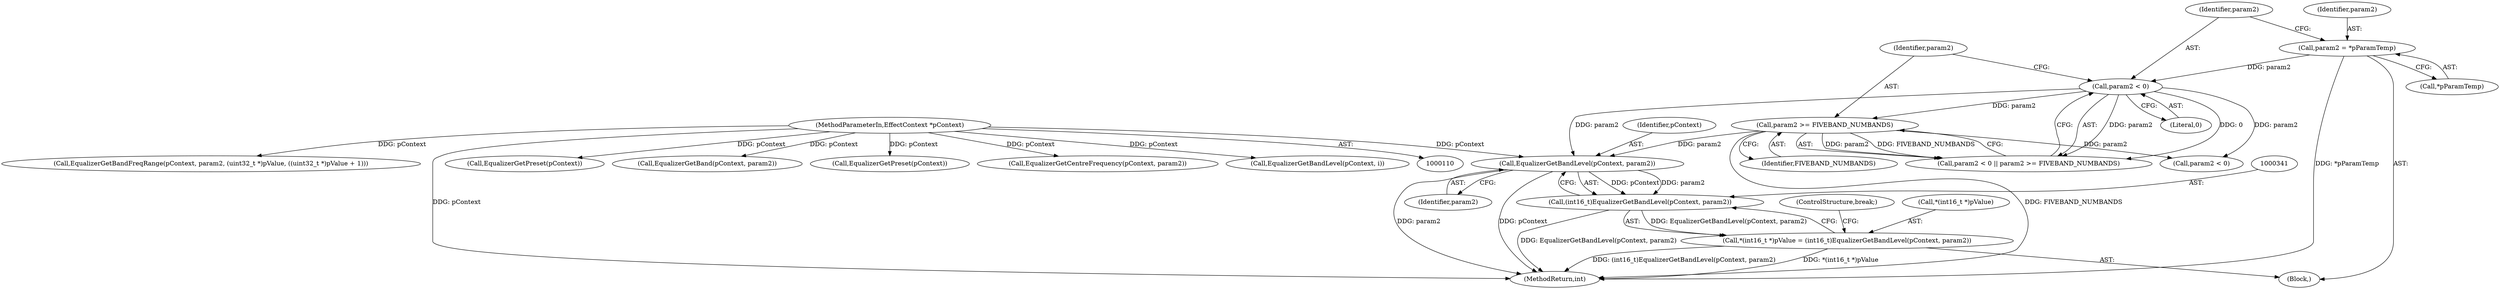digraph "0_Android_321ea5257e37c8edb26e66fe4ee78cca4cd915fe@pointer" {
"1000342" [label="(Call,EqualizerGetBandLevel(pContext, param2))"];
"1000111" [label="(MethodParameterIn,EffectContext *pContext)"];
"1000315" [label="(Call,param2 >= FIVEBAND_NUMBANDS)"];
"1000312" [label="(Call,param2 < 0)"];
"1000306" [label="(Call,param2 = *pParamTemp)"];
"1000340" [label="(Call,(int16_t)EqualizerGetBandLevel(pContext, param2))"];
"1000335" [label="(Call,*(int16_t *)pValue = (int16_t)EqualizerGetBandLevel(pContext, param2))"];
"1000415" [label="(Call,EqualizerGetBandFreqRange(pContext, param2, (uint32_t *)pValue, ((uint32_t *)pValue + 1)))"];
"1000314" [label="(Literal,0)"];
"1000336" [label="(Call,*(int16_t *)pValue)"];
"1000311" [label="(Call,param2 < 0 || param2 >= FIVEBAND_NUMBANDS)"];
"1000111" [label="(MethodParameterIn,EffectContext *pContext)"];
"1000343" [label="(Identifier,pContext)"];
"1000315" [label="(Call,param2 >= FIVEBAND_NUMBANDS)"];
"1000451" [label="(Call,EqualizerGetPreset(pContext))"];
"1000345" [label="(ControlStructure,break;)"];
"1000317" [label="(Identifier,FIVEBAND_NUMBANDS)"];
"1000316" [label="(Identifier,param2)"];
"1000439" [label="(Call,EqualizerGetBand(pContext, param2))"];
"1000335" [label="(Call,*(int16_t *)pValue = (int16_t)EqualizerGetBandLevel(pContext, param2))"];
"1000312" [label="(Call,param2 < 0)"];
"1000308" [label="(Call,*pParamTemp)"];
"1000344" [label="(Identifier,param2)"];
"1000313" [label="(Identifier,param2)"];
"1000277" [label="(Block,)"];
"1000543" [label="(Call,EqualizerGetPreset(pContext))"];
"1000342" [label="(Call,EqualizerGetBandLevel(pContext, param2))"];
"1000586" [label="(MethodReturn,int)"];
"1000324" [label="(Call,param2 < 0)"];
"1000340" [label="(Call,(int16_t)EqualizerGetBandLevel(pContext, param2))"];
"1000307" [label="(Identifier,param2)"];
"1000381" [label="(Call,EqualizerGetCentreFrequency(pContext, param2))"];
"1000571" [label="(Call,EqualizerGetBandLevel(pContext, i))"];
"1000306" [label="(Call,param2 = *pParamTemp)"];
"1000342" -> "1000340"  [label="AST: "];
"1000342" -> "1000344"  [label="CFG: "];
"1000343" -> "1000342"  [label="AST: "];
"1000344" -> "1000342"  [label="AST: "];
"1000340" -> "1000342"  [label="CFG: "];
"1000342" -> "1000586"  [label="DDG: param2"];
"1000342" -> "1000586"  [label="DDG: pContext"];
"1000342" -> "1000340"  [label="DDG: pContext"];
"1000342" -> "1000340"  [label="DDG: param2"];
"1000111" -> "1000342"  [label="DDG: pContext"];
"1000315" -> "1000342"  [label="DDG: param2"];
"1000312" -> "1000342"  [label="DDG: param2"];
"1000111" -> "1000110"  [label="AST: "];
"1000111" -> "1000586"  [label="DDG: pContext"];
"1000111" -> "1000381"  [label="DDG: pContext"];
"1000111" -> "1000415"  [label="DDG: pContext"];
"1000111" -> "1000439"  [label="DDG: pContext"];
"1000111" -> "1000451"  [label="DDG: pContext"];
"1000111" -> "1000543"  [label="DDG: pContext"];
"1000111" -> "1000571"  [label="DDG: pContext"];
"1000315" -> "1000311"  [label="AST: "];
"1000315" -> "1000317"  [label="CFG: "];
"1000316" -> "1000315"  [label="AST: "];
"1000317" -> "1000315"  [label="AST: "];
"1000311" -> "1000315"  [label="CFG: "];
"1000315" -> "1000586"  [label="DDG: FIVEBAND_NUMBANDS"];
"1000315" -> "1000311"  [label="DDG: param2"];
"1000315" -> "1000311"  [label="DDG: FIVEBAND_NUMBANDS"];
"1000312" -> "1000315"  [label="DDG: param2"];
"1000315" -> "1000324"  [label="DDG: param2"];
"1000312" -> "1000311"  [label="AST: "];
"1000312" -> "1000314"  [label="CFG: "];
"1000313" -> "1000312"  [label="AST: "];
"1000314" -> "1000312"  [label="AST: "];
"1000316" -> "1000312"  [label="CFG: "];
"1000311" -> "1000312"  [label="CFG: "];
"1000312" -> "1000311"  [label="DDG: param2"];
"1000312" -> "1000311"  [label="DDG: 0"];
"1000306" -> "1000312"  [label="DDG: param2"];
"1000312" -> "1000324"  [label="DDG: param2"];
"1000306" -> "1000277"  [label="AST: "];
"1000306" -> "1000308"  [label="CFG: "];
"1000307" -> "1000306"  [label="AST: "];
"1000308" -> "1000306"  [label="AST: "];
"1000313" -> "1000306"  [label="CFG: "];
"1000306" -> "1000586"  [label="DDG: *pParamTemp"];
"1000340" -> "1000335"  [label="AST: "];
"1000341" -> "1000340"  [label="AST: "];
"1000335" -> "1000340"  [label="CFG: "];
"1000340" -> "1000586"  [label="DDG: EqualizerGetBandLevel(pContext, param2)"];
"1000340" -> "1000335"  [label="DDG: EqualizerGetBandLevel(pContext, param2)"];
"1000335" -> "1000277"  [label="AST: "];
"1000336" -> "1000335"  [label="AST: "];
"1000345" -> "1000335"  [label="CFG: "];
"1000335" -> "1000586"  [label="DDG: *(int16_t *)pValue"];
"1000335" -> "1000586"  [label="DDG: (int16_t)EqualizerGetBandLevel(pContext, param2)"];
}
